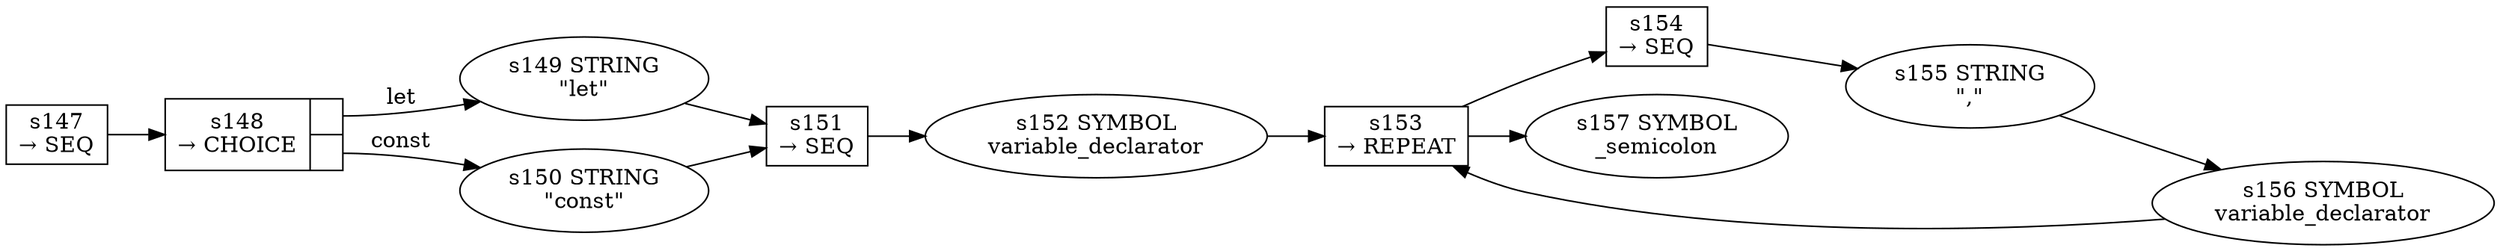 
  digraph lexical_declaration {
  
    rankdir=LR;
  
    s147 [label="s147\n&rarr; SEQ", shape=record, fixedsize=false, peripheries=1];
  s148 [label="{s148\n&rarr; CHOICE|{<p0>|<p1>}}", shape=record, fixedsize=false, peripheries=1];
  s149 [label="s149 STRING\n\"let\""];
  s148:p0 -> s149 [label="let"];
  s150 [label="s150 STRING\n\"const\""];
  s148:p1 -> s150 [label="const"];
  s147 -> s148 [];
  s151 [label="s151\n&rarr; SEQ", shape=record, fixedsize=false, peripheries=1];
  s152 [label="s152 SYMBOL\nvariable_declarator" href="javascript-grammar.json.variable_declarator.dot.svg"];
  s151 -> s152 [];
  s153 [label="s153\n&rarr; REPEAT", shape=record, fixedsize=false, peripheries=1];
  s154 [label="s154\n&rarr; SEQ", shape=record, fixedsize=false, peripheries=1];
  s155 [label="s155 STRING\n\",\""];
  s154 -> s155 [];
  s156 [label="s156 SYMBOL\nvariable_declarator" href="javascript-grammar.json.variable_declarator.dot.svg"];
  s155 -> s156 [];
  s153 -> s154 [];
  s156 -> s153 [];
  s152 -> s153 [];
  s149 -> s151 [];
  s150 -> s151 [];
  s157 [label="s157 SYMBOL\n_semicolon" href="javascript-grammar.json._semicolon.dot.svg"];
  s153 -> s157 [];
  
  }
  